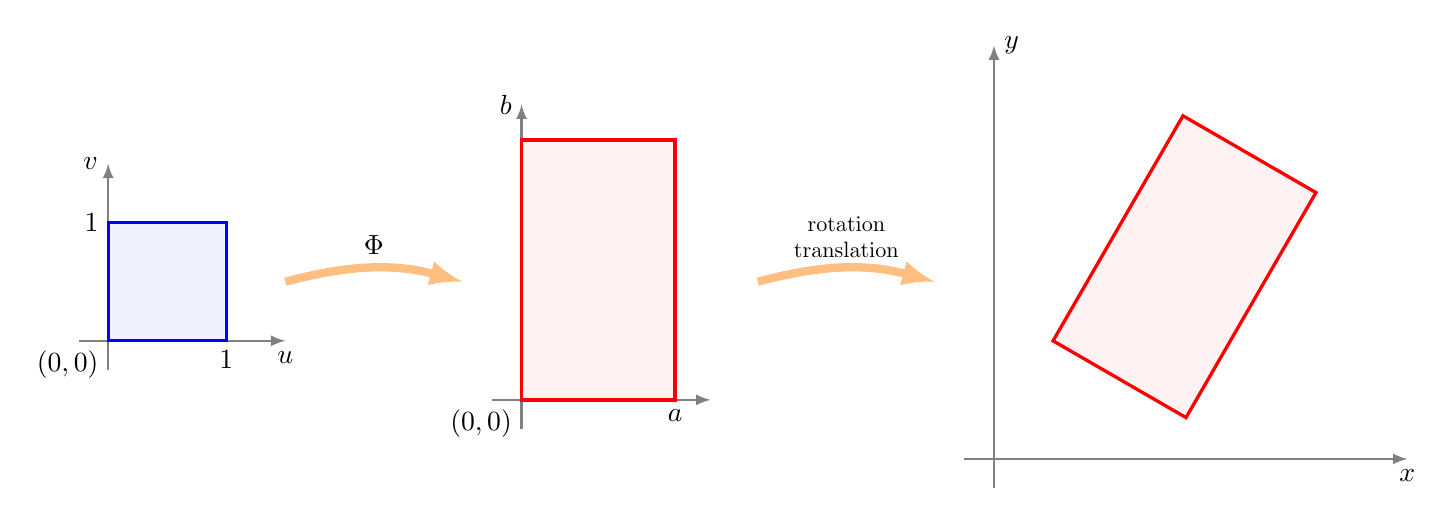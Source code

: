 \begin{tikzpicture}[scale=1.5]

\begin{scope}[xshift=-0.5cm,scale=1]
% Axes
\draw[->,>=latex,thick, gray] (-0.25,0)--(1.5,0) node[below,black] {$u$};
\draw[->,>=latex,thick, gray] (0,-0.25)--(0,1.5) node[left,black] {$v$};
\draw[blue, fill=blue!5, very thick,] (0,0) rectangle (1,1);
\coordinate (A0) at (0,0);
\coordinate (B0) at (1,0);
\coordinate (C0) at (1,1);
\coordinate (D0) at (0,1);

\node at (A0) [below left] {$(0,0)$};
\node at (B0) [below] {$1$};
\node at (D0) [left] {$1$};
\end{scope}

\begin{scope}[xshift=3cm,,yshift=-0.5cm,scale=1]
% Axes
\draw[->,>=latex,thick, gray] (-0.25,0)--(1.6,0);
\draw[->,>=latex,thick, gray] (0,-0.25)--(0,2.5);
\draw[red, fill=red!5, very thick,] (0,0) rectangle (1.3,2.2);
\coordinate (A0) at (0,0);
\coordinate (B0) at (1.3,0);
\coordinate (C0) at (1.3,2.5);
\coordinate (D0) at (0,2.5);

\node at (A0) [below left] {$(0,0)$};
\node at (B0) [below] {$a$};
\node at (D0) [left] {$b$};
\end{scope}


\begin{scope}[xshift=7cm,yshift=-1cm,scale=1,]
\draw[->,>=latex,thick, gray] (-0.25,0)--(3.5,0) node[below,black] {$x$};
\draw[->,>=latex,thick, gray] (0,-0.25)--(0,3.5) node[right,black] {$y$};

  \begin{scope}[xshift=0.5cm,yshift=1cm,rotate=-30]
  \draw[red, fill=red!5, very thick,] (0,0) rectangle (1.3,2.2);
  \end{scope}

\end{scope}

\draw[->,>=latex,line width =3pt, orange!50] (1,0.5) to[bend left=15] node[midway, above,black]{$\Phi$}++ (1.5,0) ;
\draw[->,>=latex,line width =3pt, orange!50] (5,0.5) to[bend left=15] node[midway, above,black, text width=1.9cm, align=center,scale=0.8]{rotation
 translation}++ (1.5,0) ;

\end{tikzpicture}
